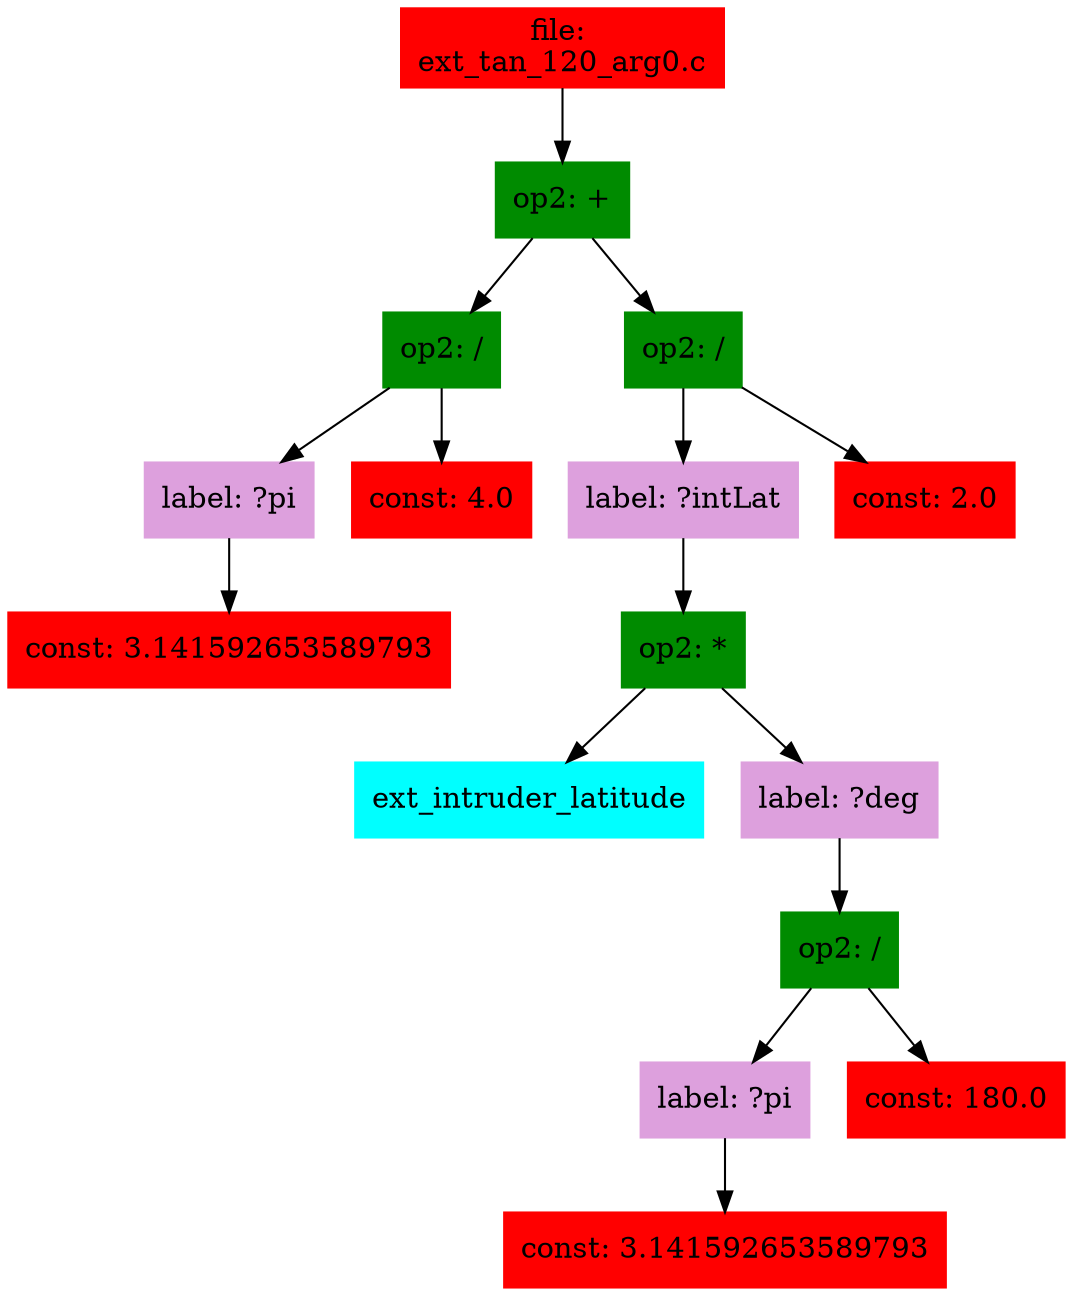 digraph G {
node [shape=box]

0 [label="file: 
ext_tan_120_arg0.c",color=red, style=filled]
1 [label="op2: +",color=green4, style=filled]
0 -> 1
2 [label="op2: /",color=green4, style=filled]
1 -> 2
3 [label="label: ?pi",color=plum, style=filled]
2 -> 3
4 [label="const: 3.141592653589793",color=red1, style=filled]
3 -> 4
5 [label="const: 4.0",color=red1, style=filled]
2 -> 5
6 [label="op2: /",color=green4, style=filled]
1 -> 6
7 [label="label: ?intLat",color=plum, style=filled]
6 -> 7
8 [label="op2: *",color=green4, style=filled]
7 -> 8
9 [label="ext_intruder_latitude",color=cyan1, style=filled]
8 -> 9
10 [label="label: ?deg",color=plum, style=filled]
8 -> 10
11 [label="op2: /",color=green4, style=filled]
10 -> 11
12 [label="label: ?pi",color=plum, style=filled]
11 -> 12
13 [label="const: 3.141592653589793",color=red1, style=filled]
12 -> 13
14 [label="const: 180.0",color=red1, style=filled]
11 -> 14
15 [label="const: 2.0",color=red1, style=filled]
6 -> 15


}

